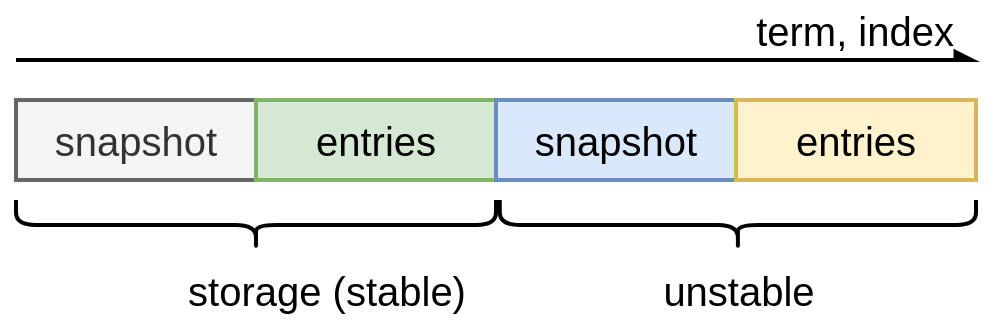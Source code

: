 <mxfile version="13.10.0" type="embed" pages="3">
    <diagram id="XP5CexMoaCSk2BPze7ma" name="log">
        <mxGraphModel dx="651" dy="617" grid="1" gridSize="10" guides="1" tooltips="1" connect="1" arrows="1" fold="1" page="1" pageScale="1" pageWidth="827" pageHeight="1169" background="#ffffff" math="0" shadow="0">
            <root>
                <mxCell id="0"/>
                <mxCell id="1" parent="0"/>
                <mxCell id="Kx5Azfr2BRlfP5qUlTAI-1" value="snapshot" style="rounded=0;whiteSpace=wrap;html=1;fillColor=#f5f5f5;strokeColor=#666666;fontColor=#333333;fontSize=20;strokeWidth=2;" parent="1" vertex="1">
                    <mxGeometry x="200" y="440" width="120" height="40" as="geometry"/>
                </mxCell>
                <mxCell id="Kx5Azfr2BRlfP5qUlTAI-2" value="entries" style="rounded=0;whiteSpace=wrap;html=1;fillColor=#d5e8d4;strokeColor=#82b366;fontSize=20;strokeWidth=2;" parent="1" vertex="1">
                    <mxGeometry x="320" y="440" width="120" height="40" as="geometry"/>
                </mxCell>
                <mxCell id="Kx5Azfr2BRlfP5qUlTAI-3" value="snapshot" style="rounded=0;whiteSpace=wrap;html=1;fillColor=#dae8fc;strokeColor=#6c8ebf;fontSize=20;strokeWidth=2;" parent="1" vertex="1">
                    <mxGeometry x="440" y="440" width="120" height="40" as="geometry"/>
                </mxCell>
                <mxCell id="EAXbZxEwZH3JJhVDnyoK-1" value="entries" style="rounded=0;whiteSpace=wrap;html=1;fillColor=#fff2cc;strokeColor=#d6b656;fontSize=20;strokeWidth=2;" parent="1" vertex="1">
                    <mxGeometry x="560" y="440" width="120" height="40" as="geometry"/>
                </mxCell>
                <mxCell id="JkDjWEBqpqfLUvmV2NV_-1" value="" style="shape=curlyBracket;whiteSpace=wrap;html=1;rounded=1;strokeWidth=2;fontSize=20;rotation=-90;" parent="1" vertex="1">
                    <mxGeometry x="307.5" y="382.5" width="25" height="240" as="geometry"/>
                </mxCell>
                <mxCell id="JkDjWEBqpqfLUvmV2NV_-2" value="" style="shape=curlyBracket;whiteSpace=wrap;html=1;rounded=1;strokeWidth=2;fontSize=20;rotation=-90;" parent="1" vertex="1">
                    <mxGeometry x="548.45" y="383.43" width="25" height="238.12" as="geometry"/>
                </mxCell>
                <mxCell id="JkDjWEBqpqfLUvmV2NV_-3" value="storage (stable)" style="text;html=1;align=center;verticalAlign=middle;resizable=0;points=[];autosize=1;fontSize=20;" parent="1" vertex="1">
                    <mxGeometry x="280" y="520" width="150" height="30" as="geometry"/>
                </mxCell>
                <mxCell id="JkDjWEBqpqfLUvmV2NV_-4" value="unstable" style="text;html=1;align=center;verticalAlign=middle;resizable=0;points=[];autosize=1;fontSize=20;" parent="1" vertex="1">
                    <mxGeometry x="515.95" y="520" width="90" height="30" as="geometry"/>
                </mxCell>
                <mxCell id="JkDjWEBqpqfLUvmV2NV_-5" value="" style="endArrow=async;html=1;strokeWidth=2;fontSize=20;endFill=1;" parent="1" edge="1">
                    <mxGeometry width="50" height="50" relative="1" as="geometry">
                        <mxPoint x="200" y="420" as="sourcePoint"/>
                        <mxPoint x="680" y="420" as="targetPoint"/>
                    </mxGeometry>
                </mxCell>
                <mxCell id="JkDjWEBqpqfLUvmV2NV_-6" value="term, index" style="text;html=1;align=right;verticalAlign=middle;resizable=0;points=[];autosize=1;fontSize=20;" parent="1" vertex="1">
                    <mxGeometry x="560" y="390" width="110" height="30" as="geometry"/>
                </mxCell>
            </root>
        </mxGraphModel>
    </diagram>
    <diagram id="3fXXA5WqU5siDnlteh52" name="log-path">
        <mxGraphModel dx="651" dy="617" grid="1" gridSize="10" guides="1" tooltips="1" connect="1" arrows="1" fold="1" page="1" pageScale="1" pageWidth="827" pageHeight="1169" background="#ffffff" math="0" shadow="0">
            <root>
                <mxCell id="l7-PgT0tUaFKMnJH6G96-0"/>
                <mxCell id="l7-PgT0tUaFKMnJH6G96-1" parent="l7-PgT0tUaFKMnJH6G96-0"/>
                <mxCell id="ziayBw7xEtDAdMIehTQv-0" value="Follower Raft Module" style="rounded=1;whiteSpace=wrap;html=1;strokeWidth=2;fontSize=20;align=center;fillColor=#f5f5f5;dashed=1;verticalAlign=top;strokeColor=#666666;fontColor=#333333;" parent="l7-PgT0tUaFKMnJH6G96-1" vertex="1">
                    <mxGeometry x="280" y="200" width="360" height="160" as="geometry"/>
                </mxCell>
                <mxCell id="4YiigTx4fniAeeQLjkbH-9" style="edgeStyle=orthogonalEdgeStyle;curved=1;rounded=0;orthogonalLoop=1;jettySize=auto;html=1;exitX=0.25;exitY=0;exitDx=0;exitDy=0;endArrow=classic;endFill=1;strokeWidth=2;fontSize=20;fillColor=#f8cecc;strokeColor=#b85450;" parent="l7-PgT0tUaFKMnJH6G96-1" source="ziayBw7xEtDAdMIehTQv-1" target="4YiigTx4fniAeeQLjkbH-0" edge="1">
                    <mxGeometry relative="1" as="geometry"/>
                </mxCell>
                <mxCell id="ziayBw7xEtDAdMIehTQv-1" value="Follower Application" style="rounded=1;whiteSpace=wrap;html=1;strokeWidth=2;fontSize=20;align=center;fillColor=#f5f5f5;dashed=1;verticalAlign=top;strokeColor=#666666;fontColor=#333333;" parent="l7-PgT0tUaFKMnJH6G96-1" vertex="1">
                    <mxGeometry x="400" y="520" width="120" height="80" as="geometry"/>
                </mxCell>
                <mxCell id="4YiigTx4fniAeeQLjkbH-2" style="edgeStyle=orthogonalEdgeStyle;rounded=0;orthogonalLoop=1;jettySize=auto;html=1;exitX=1;exitY=0.5;exitDx=0;exitDy=0;entryX=0;entryY=0.25;entryDx=0;entryDy=0;endArrow=classic;endFill=1;strokeWidth=2;fontSize=20;fillColor=#f8cecc;strokeColor=#b85450;curved=1;" parent="l7-PgT0tUaFKMnJH6G96-1" source="ziayBw7xEtDAdMIehTQv-2" target="ziayBw7xEtDAdMIehTQv-0" edge="1">
                    <mxGeometry relative="1" as="geometry"/>
                </mxCell>
                <mxCell id="ziayBw7xEtDAdMIehTQv-2" value="Leader Raft Module" style="rounded=1;whiteSpace=wrap;html=1;strokeWidth=2;fontSize=20;align=center;fillColor=#f5f5f5;dashed=1;verticalAlign=top;strokeColor=#666666;fontColor=#333333;" parent="l7-PgT0tUaFKMnJH6G96-1" vertex="1">
                    <mxGeometry x="40" y="200" width="80" height="80" as="geometry"/>
                </mxCell>
                <mxCell id="4YiigTx4fniAeeQLjkbH-11" style="edgeStyle=orthogonalEdgeStyle;curved=1;rounded=0;orthogonalLoop=1;jettySize=auto;html=1;exitX=0;exitY=0.5;exitDx=0;exitDy=0;entryX=0;entryY=0.5;entryDx=0;entryDy=0;endArrow=classic;endFill=1;strokeWidth=2;fontSize=20;fillColor=#f8cecc;strokeColor=#b85450;" parent="l7-PgT0tUaFKMnJH6G96-1" source="4YiigTx4fniAeeQLjkbH-0" target="ziayBw7xEtDAdMIehTQv-1" edge="1">
                    <mxGeometry relative="1" as="geometry">
                        <Array as="points">
                            <mxPoint x="160" y="300"/>
                            <mxPoint x="160" y="560"/>
                        </Array>
                    </mxGeometry>
                </mxCell>
                <mxCell id="4YiigTx4fniAeeQLjkbH-0" value="stable" style="rounded=0;whiteSpace=wrap;html=1;fillColor=#d5e8d4;strokeColor=#82b366;fontSize=20;strokeWidth=2;" parent="l7-PgT0tUaFKMnJH6G96-1" vertex="1">
                    <mxGeometry x="320" y="280" width="120" height="40" as="geometry"/>
                </mxCell>
                <mxCell id="4YiigTx4fniAeeQLjkbH-7" style="edgeStyle=orthogonalEdgeStyle;curved=1;rounded=0;orthogonalLoop=1;jettySize=auto;html=1;exitX=0.5;exitY=1;exitDx=0;exitDy=0;entryX=0.75;entryY=0;entryDx=0;entryDy=0;endArrow=classic;endFill=1;strokeWidth=2;fontSize=20;fillColor=#f8cecc;strokeColor=#b85450;" parent="l7-PgT0tUaFKMnJH6G96-1" source="4YiigTx4fniAeeQLjkbH-1" target="ziayBw7xEtDAdMIehTQv-1" edge="1">
                    <mxGeometry relative="1" as="geometry"/>
                </mxCell>
                <mxCell id="4YiigTx4fniAeeQLjkbH-1" value="unstable" style="rounded=0;whiteSpace=wrap;html=1;fillColor=#dae8fc;strokeColor=#6c8ebf;fontSize=20;strokeWidth=2;" parent="l7-PgT0tUaFKMnJH6G96-1" vertex="1">
                    <mxGeometry x="480" y="280" width="120" height="40" as="geometry"/>
                </mxCell>
                <mxCell id="4YiigTx4fniAeeQLjkbH-4" style="edgeStyle=orthogonalEdgeStyle;curved=1;rounded=0;orthogonalLoop=1;jettySize=auto;html=1;exitX=0;exitY=0.25;exitDx=0;exitDy=0;entryX=1;entryY=0.5;entryDx=0;entryDy=0;endArrow=classic;endFill=1;strokeWidth=2;fontSize=20;fillColor=#f8cecc;strokeColor=#b85450;" parent="l7-PgT0tUaFKMnJH6G96-1" source="ziayBw7xEtDAdMIehTQv-0" target="4YiigTx4fniAeeQLjkbH-1" edge="1">
                    <mxGeometry relative="1" as="geometry">
                        <Array as="points">
                            <mxPoint x="280" y="250"/>
                            <mxPoint x="660" y="250"/>
                            <mxPoint x="660" y="300"/>
                        </Array>
                    </mxGeometry>
                </mxCell>
                <mxCell id="4YiigTx4fniAeeQLjkbH-5" value="&lt;font&gt;1. MsgApp&lt;/font&gt;" style="text;html=1;align=center;verticalAlign=middle;resizable=0;points=[];autosize=1;fontSize=20;fontColor=#B85450;" parent="l7-PgT0tUaFKMnJH6G96-1" vertex="1">
                    <mxGeometry x="140" y="210" width="110" height="30" as="geometry"/>
                </mxCell>
                <mxCell id="4YiigTx4fniAeeQLjkbH-6" value="&lt;font&gt;2. append to unstable&lt;/font&gt;" style="text;html=1;align=left;verticalAlign=middle;resizable=0;points=[];autosize=1;fontSize=20;fontColor=#B85450;" parent="l7-PgT0tUaFKMnJH6G96-1" vertex="1">
                    <mxGeometry x="680" y="265" width="210" height="30" as="geometry"/>
                </mxCell>
                <mxCell id="4YiigTx4fniAeeQLjkbH-8" value="&lt;font&gt;3. Ready.Entries&lt;/font&gt;" style="text;html=1;align=center;verticalAlign=middle;resizable=0;points=[];autosize=1;fontSize=20;fontColor=#B85450;" parent="l7-PgT0tUaFKMnJH6G96-1" vertex="1">
                    <mxGeometry x="525" y="450" width="160" height="30" as="geometry"/>
                </mxCell>
                <mxCell id="4YiigTx4fniAeeQLjkbH-10" value="&lt;font&gt;4. save to stable&lt;br&gt;storage by developer&lt;/font&gt;" style="text;html=1;align=center;verticalAlign=middle;resizable=0;points=[];autosize=1;fontSize=20;fontColor=#B85450;" parent="l7-PgT0tUaFKMnJH6G96-1" vertex="1">
                    <mxGeometry x="220" y="430" width="200" height="50" as="geometry"/>
                </mxCell>
                <mxCell id="4YiigTx4fniAeeQLjkbH-12" value="&lt;font&gt;5. Ready.CommittedEntries&lt;br&gt;&lt;/font&gt;" style="text;html=1;align=center;verticalAlign=middle;resizable=0;points=[];autosize=1;fontSize=20;fontColor=#B85450;" parent="l7-PgT0tUaFKMnJH6G96-1" vertex="1">
                    <mxGeometry x="80" y="570" width="260" height="30" as="geometry"/>
                </mxCell>
            </root>
        </mxGraphModel>
    </diagram>
    <diagram id="NT202y8wh11gOryqUiwH" name="MemoryStorage">
        <mxGraphModel dx="651" dy="617" grid="1" gridSize="10" guides="1" tooltips="1" connect="1" arrows="1" fold="1" page="1" pageScale="1" pageWidth="827" pageHeight="1169" background="#ffffff" math="0" shadow="0">
            <root>
                <mxCell id="hfJUQwTu3am0PXBE9VLb-0"/>
                <mxCell id="hfJUQwTu3am0PXBE9VLb-1" parent="hfJUQwTu3am0PXBE9VLb-0"/>
                <mxCell id="oOdvWMbkWFBxV00JUwlD-0" value="snapshot" style="rounded=0;whiteSpace=wrap;html=1;fillColor=#f5f5f5;strokeColor=#666666;fontColor=#333333;fontSize=20;strokeWidth=2;" parent="hfJUQwTu3am0PXBE9VLb-1" vertex="1">
                    <mxGeometry x="280" y="600" width="120" height="40" as="geometry"/>
                </mxCell>
                <mxCell id="oOdvWMbkWFBxV00JUwlD-2" value="MemoryStorage" style="text;html=1;align=center;verticalAlign=middle;resizable=0;points=[];autosize=1;fontSize=20;strokeWidth=2;" parent="hfJUQwTu3am0PXBE9VLb-1" vertex="1">
                    <mxGeometry x="320" y="650" width="160" height="30" as="geometry"/>
                </mxCell>
                <mxCell id="oOdvWMbkWFBxV00JUwlD-3" value="entires" style="rounded=0;whiteSpace=wrap;html=1;fillColor=#d5e8d4;strokeColor=#82b366;fontSize=20;strokeWidth=2;" parent="hfJUQwTu3am0PXBE9VLb-1" vertex="1">
                    <mxGeometry x="400" y="600" width="120" height="40" as="geometry"/>
                </mxCell>
                <mxCell id="oOdvWMbkWFBxV00JUwlD-4" value="0" style="rounded=0;whiteSpace=wrap;html=1;fillColor=#f5f5f5;strokeColor=#666666;fontColor=#333333;fontSize=20;strokeWidth=2;" parent="hfJUQwTu3am0PXBE9VLb-1" vertex="1">
                    <mxGeometry x="280" y="515" width="40" height="40" as="geometry"/>
                </mxCell>
                <mxCell id="oOdvWMbkWFBxV00JUwlD-6" value="ents []pb.Entry" style="text;html=1;align=center;verticalAlign=middle;resizable=0;points=[];autosize=1;fontSize=20;strokeWidth=2;" parent="hfJUQwTu3am0PXBE9VLb-1" vertex="1">
                    <mxGeometry x="130" y="520" width="140" height="30" as="geometry"/>
                </mxCell>
                <mxCell id="oOdvWMbkWFBxV00JUwlD-7" value="1" style="rounded=0;whiteSpace=wrap;html=1;fillColor=#d5e8d4;strokeColor=#82b366;fontSize=20;strokeWidth=2;" parent="hfJUQwTu3am0PXBE9VLb-1" vertex="1">
                    <mxGeometry x="320" y="515" width="40" height="40" as="geometry"/>
                </mxCell>
                <mxCell id="MlU8Bjzhe0DtE4kIhwJ4-0" value="dummy entry" style="text;html=1;align=center;verticalAlign=middle;resizable=0;points=[];autosize=1;fontSize=20;strokeWidth=2;" parent="hfJUQwTu3am0PXBE9VLb-1" vertex="1">
                    <mxGeometry x="190" y="450" width="130" height="30" as="geometry"/>
                </mxCell>
                <mxCell id="MlU8Bjzhe0DtE4kIhwJ4-1" value="" style="endArrow=classic;html=1;fontSize=20;strokeWidth=2;entryX=0.5;entryY=0;entryDx=0;entryDy=0;" parent="hfJUQwTu3am0PXBE9VLb-1" target="oOdvWMbkWFBxV00JUwlD-4" edge="1">
                    <mxGeometry width="50" height="50" relative="1" as="geometry">
                        <mxPoint x="300" y="480" as="sourcePoint"/>
                        <mxPoint x="320" y="390" as="targetPoint"/>
                    </mxGeometry>
                </mxCell>
                <mxCell id="MlU8Bjzhe0DtE4kIhwJ4-2" value="2" style="rounded=0;whiteSpace=wrap;html=1;fillColor=#d5e8d4;strokeColor=#82b366;fontSize=20;strokeWidth=2;" parent="hfJUQwTu3am0PXBE9VLb-1" vertex="1">
                    <mxGeometry x="360" y="515" width="40" height="40" as="geometry"/>
                </mxCell>
                <mxCell id="MlU8Bjzhe0DtE4kIhwJ4-3" value="3" style="rounded=0;whiteSpace=wrap;html=1;fillColor=#d5e8d4;strokeColor=#82b366;fontSize=20;strokeWidth=2;" parent="hfJUQwTu3am0PXBE9VLb-1" vertex="1">
                    <mxGeometry x="400" y="515" width="40" height="40" as="geometry"/>
                </mxCell>
                <mxCell id="MlU8Bjzhe0DtE4kIhwJ4-4" value="4" style="rounded=0;whiteSpace=wrap;html=1;fillColor=#d5e8d4;strokeColor=#82b366;fontSize=20;strokeWidth=2;" parent="hfJUQwTu3am0PXBE9VLb-1" vertex="1">
                    <mxGeometry x="440" y="515" width="40" height="40" as="geometry"/>
                </mxCell>
                <mxCell id="MlU8Bjzhe0DtE4kIhwJ4-7" value="..." style="rounded=0;whiteSpace=wrap;html=1;fillColor=#d5e8d4;strokeColor=#82b366;verticalAlign=middle;fontSize=20;strokeWidth=2;" parent="hfJUQwTu3am0PXBE9VLb-1" vertex="1">
                    <mxGeometry x="480" y="515" width="80" height="40" as="geometry"/>
                </mxCell>
                <mxCell id="MlU8Bjzhe0DtE4kIhwJ4-8" value="n" style="rounded=0;whiteSpace=wrap;html=1;fillColor=#d5e8d4;strokeColor=#82b366;fontSize=20;strokeWidth=2;" parent="hfJUQwTu3am0PXBE9VLb-1" vertex="1">
                    <mxGeometry x="560" y="515" width="40" height="40" as="geometry"/>
                </mxCell>
                <mxCell id="MlU8Bjzhe0DtE4kIhwJ4-9" value="" style="endArrow=classic;html=1;fontSize=20;strokeWidth=2;entryX=0.5;entryY=0;entryDx=0;entryDy=0;" parent="hfJUQwTu3am0PXBE9VLb-1" target="MlU8Bjzhe0DtE4kIhwJ4-8" edge="1">
                    <mxGeometry width="50" height="50" relative="1" as="geometry">
                        <mxPoint x="580" y="440" as="sourcePoint"/>
                        <mxPoint x="380" y="290" as="targetPoint"/>
                    </mxGeometry>
                </mxCell>
                <mxCell id="MlU8Bjzhe0DtE4kIhwJ4-10" value="" style="endArrow=classic;html=1;fontSize=20;strokeWidth=2;entryX=0.5;entryY=0;entryDx=0;entryDy=0;" parent="hfJUQwTu3am0PXBE9VLb-1" target="oOdvWMbkWFBxV00JUwlD-7" edge="1">
                    <mxGeometry width="50" height="50" relative="1" as="geometry">
                        <mxPoint x="340" y="440" as="sourcePoint"/>
                        <mxPoint x="510" y="300" as="targetPoint"/>
                    </mxGeometry>
                </mxCell>
                <mxCell id="MlU8Bjzhe0DtE4kIhwJ4-11" value="first index" style="text;html=1;align=center;verticalAlign=middle;resizable=0;points=[];autosize=1;fontSize=20;strokeWidth=2;" parent="hfJUQwTu3am0PXBE9VLb-1" vertex="1">
                    <mxGeometry x="290" y="410" width="100" height="30" as="geometry"/>
                </mxCell>
                <mxCell id="MlU8Bjzhe0DtE4kIhwJ4-12" value="last index" style="text;html=1;align=center;verticalAlign=middle;resizable=0;points=[];autosize=1;fontSize=20;strokeWidth=2;" parent="hfJUQwTu3am0PXBE9VLb-1" vertex="1">
                    <mxGeometry x="530" y="410" width="100" height="30" as="geometry"/>
                </mxCell>
                <mxCell id="tNGH4Jv-4TIL8w4y47Sq-0" value="" style="shape=curlyBracket;whiteSpace=wrap;html=1;rounded=1;strokeWidth=2;fontSize=20;align=right;rotation=-90;" parent="hfJUQwTu3am0PXBE9VLb-1" vertex="1">
                    <mxGeometry x="425" y="420" width="30" height="320" as="geometry"/>
                </mxCell>
            </root>
        </mxGraphModel>
    </diagram>
</mxfile>